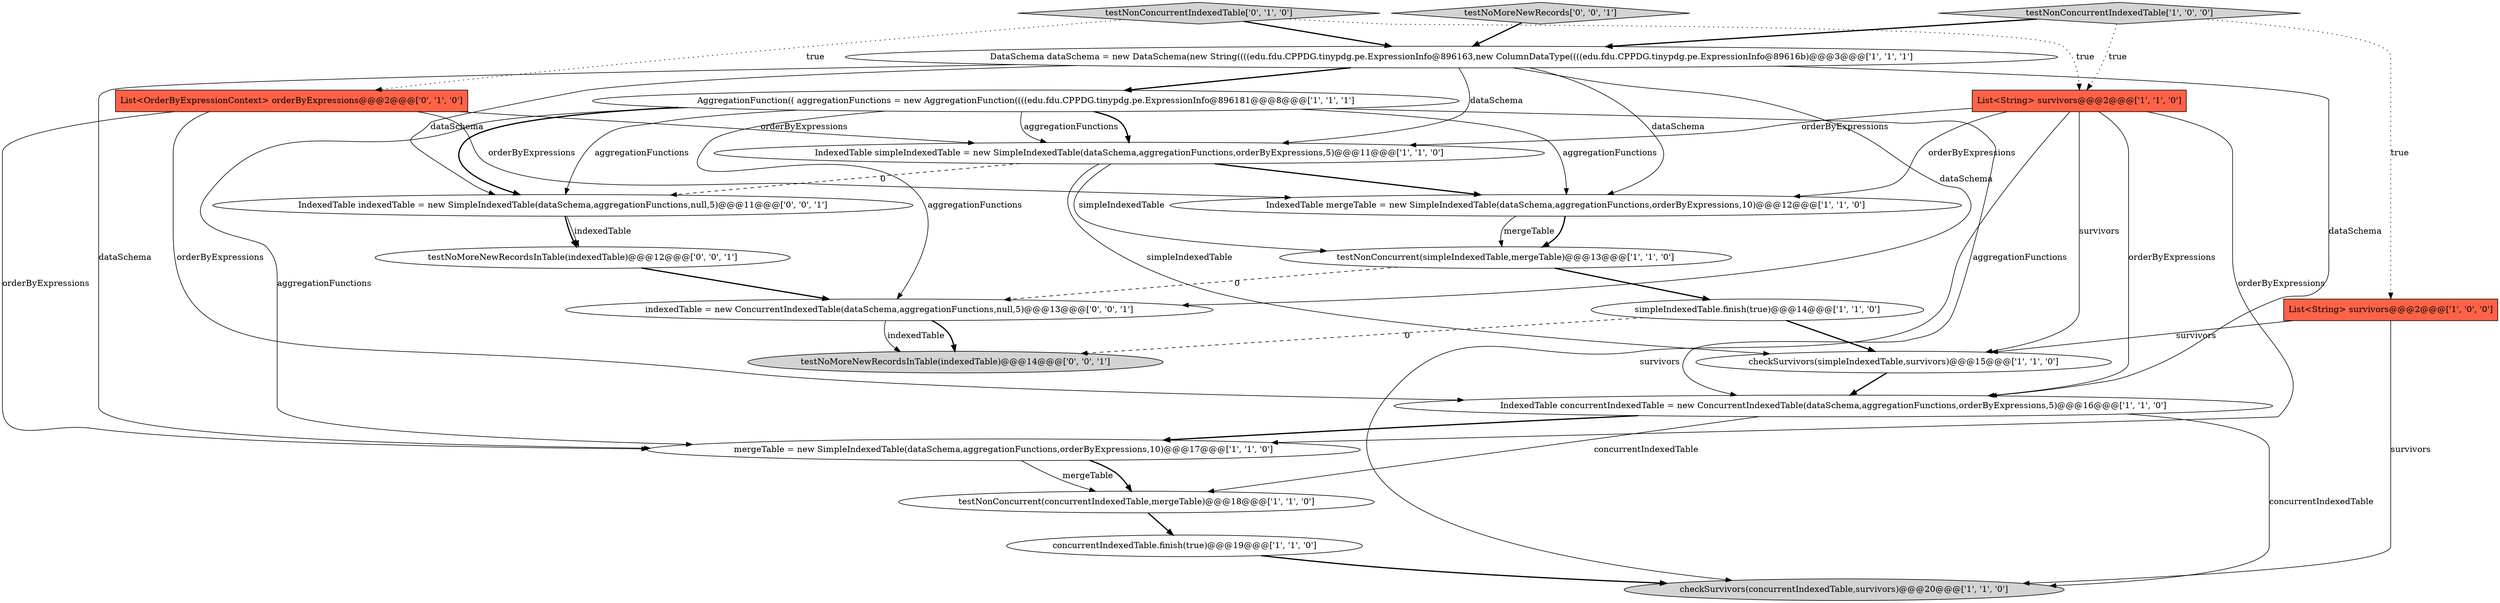 digraph {
10 [style = filled, label = "testNonConcurrent(simpleIndexedTable,mergeTable)@@@13@@@['1', '1', '0']", fillcolor = white, shape = ellipse image = "AAA0AAABBB1BBB"];
3 [style = filled, label = "concurrentIndexedTable.finish(true)@@@19@@@['1', '1', '0']", fillcolor = white, shape = ellipse image = "AAA0AAABBB1BBB"];
11 [style = filled, label = "AggregationFunction(( aggregationFunctions = new AggregationFunction((((edu.fdu.CPPDG.tinypdg.pe.ExpressionInfo@896181@@@8@@@['1', '1', '1']", fillcolor = white, shape = ellipse image = "AAA0AAABBB1BBB"];
16 [style = filled, label = "testNonConcurrentIndexedTable['0', '1', '0']", fillcolor = lightgray, shape = diamond image = "AAA0AAABBB2BBB"];
15 [style = filled, label = "List<OrderByExpressionContext> orderByExpressions@@@2@@@['0', '1', '0']", fillcolor = tomato, shape = box image = "AAA0AAABBB2BBB"];
19 [style = filled, label = "indexedTable = new ConcurrentIndexedTable(dataSchema,aggregationFunctions,null,5)@@@13@@@['0', '0', '1']", fillcolor = white, shape = ellipse image = "AAA0AAABBB3BBB"];
21 [style = filled, label = "testNoMoreNewRecords['0', '0', '1']", fillcolor = lightgray, shape = diamond image = "AAA0AAABBB3BBB"];
20 [style = filled, label = "testNoMoreNewRecordsInTable(indexedTable)@@@14@@@['0', '0', '1']", fillcolor = lightgray, shape = ellipse image = "AAA0AAABBB3BBB"];
14 [style = filled, label = "IndexedTable concurrentIndexedTable = new ConcurrentIndexedTable(dataSchema,aggregationFunctions,orderByExpressions,5)@@@16@@@['1', '1', '0']", fillcolor = white, shape = ellipse image = "AAA0AAABBB1BBB"];
17 [style = filled, label = "testNoMoreNewRecordsInTable(indexedTable)@@@12@@@['0', '0', '1']", fillcolor = white, shape = ellipse image = "AAA0AAABBB3BBB"];
13 [style = filled, label = "simpleIndexedTable.finish(true)@@@14@@@['1', '1', '0']", fillcolor = white, shape = ellipse image = "AAA0AAABBB1BBB"];
9 [style = filled, label = "testNonConcurrentIndexedTable['1', '0', '0']", fillcolor = lightgray, shape = diamond image = "AAA0AAABBB1BBB"];
0 [style = filled, label = "testNonConcurrent(concurrentIndexedTable,mergeTable)@@@18@@@['1', '1', '0']", fillcolor = white, shape = ellipse image = "AAA0AAABBB1BBB"];
6 [style = filled, label = "List<String> survivors@@@2@@@['1', '1', '0']", fillcolor = tomato, shape = box image = "AAA0AAABBB1BBB"];
7 [style = filled, label = "checkSurvivors(concurrentIndexedTable,survivors)@@@20@@@['1', '1', '0']", fillcolor = lightgray, shape = ellipse image = "AAA0AAABBB1BBB"];
4 [style = filled, label = "List<String> survivors@@@2@@@['1', '0', '0']", fillcolor = tomato, shape = box image = "AAA0AAABBB1BBB"];
5 [style = filled, label = "IndexedTable mergeTable = new SimpleIndexedTable(dataSchema,aggregationFunctions,orderByExpressions,10)@@@12@@@['1', '1', '0']", fillcolor = white, shape = ellipse image = "AAA0AAABBB1BBB"];
1 [style = filled, label = "IndexedTable simpleIndexedTable = new SimpleIndexedTable(dataSchema,aggregationFunctions,orderByExpressions,5)@@@11@@@['1', '1', '0']", fillcolor = white, shape = ellipse image = "AAA0AAABBB1BBB"];
18 [style = filled, label = "IndexedTable indexedTable = new SimpleIndexedTable(dataSchema,aggregationFunctions,null,5)@@@11@@@['0', '0', '1']", fillcolor = white, shape = ellipse image = "AAA0AAABBB3BBB"];
12 [style = filled, label = "checkSurvivors(simpleIndexedTable,survivors)@@@15@@@['1', '1', '0']", fillcolor = white, shape = ellipse image = "AAA0AAABBB1BBB"];
2 [style = filled, label = "mergeTable = new SimpleIndexedTable(dataSchema,aggregationFunctions,orderByExpressions,10)@@@17@@@['1', '1', '0']", fillcolor = white, shape = ellipse image = "AAA0AAABBB1BBB"];
8 [style = filled, label = "DataSchema dataSchema = new DataSchema(new String((((edu.fdu.CPPDG.tinypdg.pe.ExpressionInfo@896163,new ColumnDataType((((edu.fdu.CPPDG.tinypdg.pe.ExpressionInfo@89616b)@@@3@@@['1', '1', '1']", fillcolor = white, shape = ellipse image = "AAA0AAABBB1BBB"];
1->5 [style = bold, label=""];
0->3 [style = bold, label=""];
5->10 [style = bold, label=""];
8->19 [style = solid, label="dataSchema"];
1->10 [style = solid, label="simpleIndexedTable"];
8->14 [style = solid, label="dataSchema"];
16->8 [style = bold, label=""];
11->1 [style = bold, label=""];
6->2 [style = solid, label="orderByExpressions"];
2->0 [style = solid, label="mergeTable"];
10->19 [style = dashed, label="0"];
13->20 [style = dashed, label="0"];
8->5 [style = solid, label="dataSchema"];
19->20 [style = bold, label=""];
14->7 [style = solid, label="concurrentIndexedTable"];
19->20 [style = solid, label="indexedTable"];
8->18 [style = solid, label="dataSchema"];
11->19 [style = solid, label="aggregationFunctions"];
8->1 [style = solid, label="dataSchema"];
21->8 [style = bold, label=""];
18->17 [style = bold, label=""];
14->0 [style = solid, label="concurrentIndexedTable"];
15->1 [style = solid, label="orderByExpressions"];
15->14 [style = solid, label="orderByExpressions"];
6->12 [style = solid, label="survivors"];
1->18 [style = dashed, label="0"];
1->12 [style = solid, label="simpleIndexedTable"];
15->5 [style = solid, label="orderByExpressions"];
4->7 [style = solid, label="survivors"];
9->8 [style = bold, label=""];
9->6 [style = dotted, label="true"];
17->19 [style = bold, label=""];
4->12 [style = solid, label="survivors"];
8->2 [style = solid, label="dataSchema"];
11->18 [style = bold, label=""];
6->7 [style = solid, label="survivors"];
11->18 [style = solid, label="aggregationFunctions"];
2->0 [style = bold, label=""];
13->12 [style = bold, label=""];
10->13 [style = bold, label=""];
3->7 [style = bold, label=""];
6->1 [style = solid, label="orderByExpressions"];
6->14 [style = solid, label="orderByExpressions"];
15->2 [style = solid, label="orderByExpressions"];
16->6 [style = dotted, label="true"];
18->17 [style = solid, label="indexedTable"];
12->14 [style = bold, label=""];
9->4 [style = dotted, label="true"];
6->5 [style = solid, label="orderByExpressions"];
5->10 [style = solid, label="mergeTable"];
14->2 [style = bold, label=""];
11->14 [style = solid, label="aggregationFunctions"];
11->5 [style = solid, label="aggregationFunctions"];
8->11 [style = bold, label=""];
11->1 [style = solid, label="aggregationFunctions"];
16->15 [style = dotted, label="true"];
11->2 [style = solid, label="aggregationFunctions"];
}
